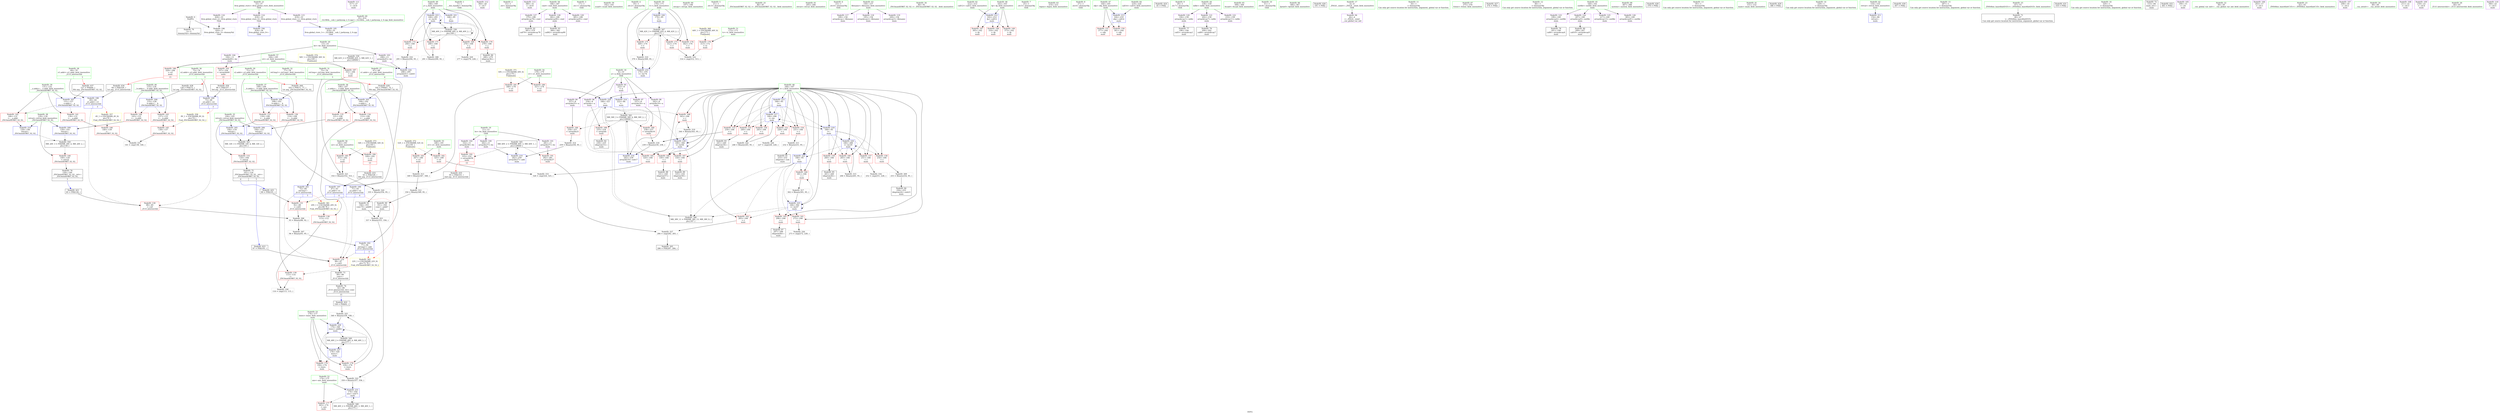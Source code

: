 digraph "SVFG" {
	label="SVFG";

	Node0x556dba0277e0 [shape=record,color=grey,label="{NodeID: 0\nNullPtr}"];
	Node0x556dba0277e0 -> Node0x556dba034220[style=solid];
	Node0x556dba0277e0 -> Node0x556dba035b40[style=solid];
	Node0x556dba035940 [shape=record,color=blue,label="{NodeID: 194\n418\<--34\nllvm.global_ctors_0\<--\nGlob }"];
	Node0x556dba032aa0 [shape=record,color=purple,label="{NodeID: 111\n317\<--27\n\<--.str.6\nmain\n}"];
	Node0x556dba030dd0 [shape=record,color=green,label="{NodeID: 28\n69\<--70\ne1.addr\<--e1.addr_field_insensitive\n_Z11f_intersectiiii\n|{|<s1>3}}"];
	Node0x556dba030dd0 -> Node0x556dba035d10[style=solid];
	Node0x556dba030dd0:s1 -> Node0x556dba06d330[style=solid,color=red];
	Node0x556dba043610 [shape=record,color=black,label="{NodeID: 305\n286 = PHI(287, 284, )\n}"];
	Node0x556dba037090 [shape=record,color=blue,label="{NodeID: 222\n166\<--95\ni\<--\nmain\n}"];
	Node0x556dba037090 -> Node0x556dba039d10[style=dashed];
	Node0x556dba037090 -> Node0x556dba039de0[style=dashed];
	Node0x556dba037090 -> Node0x556dba039eb0[style=dashed];
	Node0x556dba037090 -> Node0x556dba039f80[style=dashed];
	Node0x556dba037090 -> Node0x556dba037300[style=dashed];
	Node0x556dba037090 -> Node0x556dba054710[style=dashed];
	Node0x556dba038b30 [shape=record,color=red,label="{NodeID: 139\n115\<--114\n\<--\n_ZSt3maxIiERKT_S2_S2_\n}"];
	Node0x556dba038b30 -> Node0x556dba045fb0[style=solid];
	Node0x556dba033510 [shape=record,color=green,label="{NodeID: 56\n182\<--183\ns2\<--s2_field_insensitive\nmain\n}"];
	Node0x556dba033510 -> Node0x556dba03afc0[style=solid];
	Node0x556dba033510 -> Node0x556dba03b090[style=solid];
	Node0x556dba046430 [shape=record,color=grey,label="{NodeID: 333\n326 = cmp(324, 325, )\n}"];
	Node0x556dba03a1f0 [shape=record,color=red,label="{NodeID: 167\n334\<--166\n\<--i\nmain\n}"];
	Node0x556dba03a1f0 -> Node0x556dba0351f0[style=solid];
	Node0x556dba034de0 [shape=record,color=black,label="{NodeID: 84\n256\<--255\nidxprom24\<--sub23\nmain\n}"];
	Node0x556dba0119c0 [shape=record,color=green,label="{NodeID: 1\n7\<--1\n__dso_handle\<--dummyObj\nGlob }"];
	Node0x556dba035a40 [shape=record,color=blue,label="{NodeID: 195\n419\<--35\nllvm.global_ctors_1\<--_GLOBAL__sub_I_jaehyunp_2_0.cpp\nGlob }"];
	Node0x556dba032b70 [shape=record,color=purple,label="{NodeID: 112\n364\<--29\n\<--.str.7\nmain\n}"];
	Node0x556dba030ea0 [shape=record,color=green,label="{NodeID: 29\n71\<--72\ns2.addr\<--s2.addr_field_insensitive\n_Z11f_intersectiiii\n|{|<s1>4}}"];
	Node0x556dba030ea0 -> Node0x556dba035de0[style=solid];
	Node0x556dba030ea0:s1 -> Node0x556dba06d7c0[style=solid,color=red];
	Node0x556dba043bb0 [shape=record,color=grey,label="{NodeID: 306\n93 = Binary(88, 92, )\n}"];
	Node0x556dba043bb0 -> Node0x556dba043d30[style=solid];
	Node0x556dba037160 [shape=record,color=blue,label="{NodeID: 223\n168\<--291\nj\<--inc41\nmain\n}"];
	Node0x556dba037160 -> Node0x556dba03a390[style=dashed];
	Node0x556dba037160 -> Node0x556dba03a460[style=dashed];
	Node0x556dba037160 -> Node0x556dba03a530[style=dashed];
	Node0x556dba037160 -> Node0x556dba03a600[style=dashed];
	Node0x556dba037160 -> Node0x556dba037160[style=dashed];
	Node0x556dba037160 -> Node0x556dba051f10[style=dashed];
	Node0x556dba038c00 [shape=record,color=red,label="{NodeID: 140\n149\<--129\n\<--retval\n_ZSt3minIiERKT_S2_S2_\n}"];
	Node0x556dba038c00 -> Node0x556dba034760[style=solid];
	Node0x556dba0335e0 [shape=record,color=green,label="{NodeID: 57\n184\<--185\ne2\<--e2_field_insensitive\nmain\n}"];
	Node0x556dba0335e0 -> Node0x556dba03b160[style=solid];
	Node0x556dba0335e0 -> Node0x556dba03b230[style=solid];
	Node0x556dba0465b0 [shape=record,color=grey,label="{NodeID: 334\n252 = cmp(251, 228, )\n}"];
	Node0x556dba03a2c0 [shape=record,color=red,label="{NodeID: 168\n343\<--166\n\<--i\nmain\n}"];
	Node0x556dba03a2c0 -> Node0x556dba044f30[style=solid];
	Node0x556dba034eb0 [shape=record,color=black,label="{NodeID: 85\n261\<--260\nidxprom26\<--\nmain\n}"];
	Node0x556dba027ba0 [shape=record,color=green,label="{NodeID: 2\n15\<--1\n.str\<--dummyObj\nGlob }"];
	Node0x556dba035b40 [shape=record,color=blue, style = dotted,label="{NodeID: 196\n420\<--3\nllvm.global_ctors_2\<--dummyVal\nGlob }"];
	Node0x556dba032c40 [shape=record,color=purple,label="{NodeID: 113\n380\<--31\n\<--.str.8\nmain\n}"];
	Node0x556dba030f70 [shape=record,color=green,label="{NodeID: 30\n73\<--74\ne2.addr\<--e2.addr_field_insensitive\n_Z11f_intersectiiii\n|{|<s1>3}}"];
	Node0x556dba030f70 -> Node0x556dba035eb0[style=solid];
	Node0x556dba030f70:s1 -> Node0x556dba06d470[style=solid,color=red];
	Node0x556dba043d30 [shape=record,color=grey,label="{NodeID: 307\n94 = Binary(93, 95, )\n}"];
	Node0x556dba043d30 -> Node0x556dba036050[style=solid];
	Node0x556dba037230 [shape=record,color=blue,label="{NodeID: 224\n298\<--295\narrayidx45\<--sub43\nmain\n}"];
	Node0x556dba037230 -> Node0x556dba052410[style=dashed];
	Node0x556dba038cd0 [shape=record,color=red,label="{NodeID: 141\n139\<--131\n\<--__a.addr\n_ZSt3minIiERKT_S2_S2_\n}"];
	Node0x556dba038cd0 -> Node0x556dba0390e0[style=solid];
	Node0x556dba0336b0 [shape=record,color=green,label="{NodeID: 58\n186\<--187\ncmd\<--cmd_field_insensitive\nmain\n}"];
	Node0x556dba0336b0 -> Node0x556dba038170[style=solid];
	Node0x556dba0336b0 -> Node0x556dba038240[style=solid];
	Node0x556dba0336b0 -> Node0x556dba038310[style=solid];
	Node0x556dba03a390 [shape=record,color=red,label="{NodeID: 169\n276\<--168\n\<--j\nmain\n}"];
	Node0x556dba03a390 -> Node0x556dba045e30[style=solid];
	Node0x556dba034f80 [shape=record,color=black,label="{NodeID: 86\n280\<--279\nidxprom36\<--\nmain\n}"];
	Node0x556dba0275c0 [shape=record,color=green,label="{NodeID: 3\n17\<--1\n.str.1\<--dummyObj\nGlob }"];
	Node0x556dba035c40 [shape=record,color=blue,label="{NodeID: 197\n67\<--63\ns1.addr\<--s1\n_Z11f_intersectiiii\n|{|<s2>4}}"];
	Node0x556dba035c40 -> Node0x556dba0384b0[style=dashed];
	Node0x556dba035c40 -> Node0x556dba038580[style=dashed];
	Node0x556dba035c40:s2 -> Node0x556dba058920[style=dashed,color=red];
	Node0x556dba032d10 [shape=record,color=purple,label="{NodeID: 114\n418\<--33\nllvm.global_ctors_0\<--llvm.global_ctors\nGlob }"];
	Node0x556dba032d10 -> Node0x556dba035940[style=solid];
	Node0x556dba031040 [shape=record,color=green,label="{NodeID: 31\n75\<--76\nref.tmp\<--ref.tmp_field_insensitive\n_Z11f_intersectiiii\n|{|<s1>5}}"];
	Node0x556dba031040 -> Node0x556dba035f80[style=solid];
	Node0x556dba031040:s1 -> Node0x556dba06d5b0[style=solid,color=red];
	Node0x556dba043eb0 [shape=record,color=grey,label="{NodeID: 308\n291 = Binary(290, 95, )\n}"];
	Node0x556dba043eb0 -> Node0x556dba037160[style=solid];
	Node0x556dba037300 [shape=record,color=blue,label="{NodeID: 225\n166\<--302\ni\<--inc47\nmain\n}"];
	Node0x556dba037300 -> Node0x556dba039d10[style=dashed];
	Node0x556dba037300 -> Node0x556dba039de0[style=dashed];
	Node0x556dba037300 -> Node0x556dba039eb0[style=dashed];
	Node0x556dba037300 -> Node0x556dba039f80[style=dashed];
	Node0x556dba037300 -> Node0x556dba037300[style=dashed];
	Node0x556dba037300 -> Node0x556dba054710[style=dashed];
	Node0x556dba038da0 [shape=record,color=red,label="{NodeID: 142\n146\<--131\n\<--__a.addr\n_ZSt3minIiERKT_S2_S2_\n}"];
	Node0x556dba038da0 -> Node0x556dba0366d0[style=solid];
	Node0x556dba033780 [shape=record,color=green,label="{NodeID: 59\n192\<--193\nscanf\<--scanf_field_insensitive\n}"];
	Node0x556dba03a460 [shape=record,color=red,label="{NodeID: 170\n279\<--168\n\<--j\nmain\n}"];
	Node0x556dba03a460 -> Node0x556dba034f80[style=solid];
	Node0x556dba035050 [shape=record,color=black,label="{NodeID: 87\n297\<--296\nidxprom44\<--\nmain\n}"];
	Node0x556dba027650 [shape=record,color=green,label="{NodeID: 4\n19\<--1\n.str.2\<--dummyObj\nGlob }"];
	Node0x556dba035d10 [shape=record,color=blue,label="{NodeID: 198\n69\<--64\ne1.addr\<--e1\n_Z11f_intersectiiii\n|{|<s1>3}}"];
	Node0x556dba035d10 -> Node0x556dba0383e0[style=dashed];
	Node0x556dba035d10:s1 -> Node0x556dba057390[style=dashed,color=red];
	Node0x556dba0377c0 [shape=record,color=purple,label="{NodeID: 115\n419\<--33\nllvm.global_ctors_1\<--llvm.global_ctors\nGlob }"];
	Node0x556dba0377c0 -> Node0x556dba035a40[style=solid];
	Node0x556dba031110 [shape=record,color=green,label="{NodeID: 32\n77\<--78\nref.tmp1\<--ref.tmp1_field_insensitive\n_Z11f_intersectiiii\n|{|<s1>5}}"];
	Node0x556dba031110 -> Node0x556dba036050[style=solid];
	Node0x556dba031110:s1 -> Node0x556dba06d7c0[style=solid,color=red];
	Node0x556dba044030 [shape=record,color=grey,label="{NodeID: 309\n255 = Binary(254, 95, )\n}"];
	Node0x556dba044030 -> Node0x556dba034de0[style=solid];
	Node0x556dba0373d0 [shape=record,color=blue,label="{NodeID: 226\n170\<--95\nt\<--\nmain\n}"];
	Node0x556dba0373d0 -> Node0x556dba055420[style=dashed];
	Node0x556dba038e70 [shape=record,color=red,label="{NodeID: 143\n137\<--133\n\<--__b.addr\n_ZSt3minIiERKT_S2_S2_\n}"];
	Node0x556dba038e70 -> Node0x556dba039010[style=solid];
	Node0x556dba033880 [shape=record,color=green,label="{NodeID: 60\n197\<--198\nstrcpy\<--strcpy_field_insensitive\n}"];
	Node0x556dba03a530 [shape=record,color=red,label="{NodeID: 171\n290\<--168\n\<--j\nmain\n}"];
	Node0x556dba03a530 -> Node0x556dba043eb0[style=solid];
	Node0x556dba035120 [shape=record,color=black,label="{NodeID: 88\n331\<--330\nidxprom57\<--\nmain\n}"];
	Node0x556dba023160 [shape=record,color=green,label="{NodeID: 5\n21\<--1\n.str.3\<--dummyObj\nGlob }"];
	Node0x556dba035de0 [shape=record,color=blue,label="{NodeID: 199\n71\<--65\ns2.addr\<--s2\n_Z11f_intersectiiii\n|{|<s2>4}}"];
	Node0x556dba035de0 -> Node0x556dba0384b0[style=dashed];
	Node0x556dba035de0 -> Node0x556dba038580[style=dashed];
	Node0x556dba035de0:s2 -> Node0x556dba058a00[style=dashed,color=red];
	Node0x556dba037850 [shape=record,color=purple,label="{NodeID: 116\n420\<--33\nllvm.global_ctors_2\<--llvm.global_ctors\nGlob }"];
	Node0x556dba037850 -> Node0x556dba035b40[style=solid];
	Node0x556dba0311e0 [shape=record,color=green,label="{NodeID: 33\n86\<--87\n_ZSt3minIiERKT_S2_S2_\<--_ZSt3minIiERKT_S2_S2__field_insensitive\n}"];
	Node0x556dba0441b0 [shape=record,color=grey,label="{NodeID: 310\n370 = Binary(369, 95, )\n}"];
	Node0x556dba0441b0 -> Node0x556dba03f770[style=solid];
	Node0x556dba0374a0 [shape=record,color=blue,label="{NodeID: 227\n176\<--320\nloses\<--\nmain\n}"];
	Node0x556dba0374a0 -> Node0x556dba03aae0[style=dashed];
	Node0x556dba0374a0 -> Node0x556dba03abb0[style=dashed];
	Node0x556dba0374a0 -> Node0x556dba037640[style=dashed];
	Node0x556dba0374a0 -> Node0x556dba055a10[style=dashed];
	Node0x556dba038f40 [shape=record,color=red,label="{NodeID: 144\n143\<--133\n\<--__b.addr\n_ZSt3minIiERKT_S2_S2_\n}"];
	Node0x556dba038f40 -> Node0x556dba036600[style=solid];
	Node0x556dba033980 [shape=record,color=green,label="{NodeID: 61\n205\<--206\nstrcat\<--strcat_field_insensitive\n}"];
	Node0x556dba06c040 [shape=record,color=black,label="{NodeID: 421\n85 = PHI(126, )\n}"];
	Node0x556dba06c040 -> Node0x556dba0383e0[style=solid];
	Node0x556dba051f10 [shape=record,color=black,label="{NodeID: 338\nMR_40V_3 = PHI(MR_40V_4, MR_40V_2, )\npts\{169 \}\n}"];
	Node0x556dba051f10 -> Node0x556dba03a390[style=dashed];
	Node0x556dba051f10 -> Node0x556dba03a460[style=dashed];
	Node0x556dba051f10 -> Node0x556dba03a530[style=dashed];
	Node0x556dba051f10 -> Node0x556dba03a600[style=dashed];
	Node0x556dba051f10 -> Node0x556dba037160[style=dashed];
	Node0x556dba051f10 -> Node0x556dba051f10[style=dashed];
	Node0x556dba03a600 [shape=record,color=red,label="{NodeID: 172\n294\<--168\n\<--j\nmain\n}"];
	Node0x556dba03a600 -> Node0x556dba044ab0[style=solid];
	Node0x556dba0351f0 [shape=record,color=black,label="{NodeID: 89\n335\<--334\nidxprom59\<--\nmain\n}"];
	Node0x556dba0231f0 [shape=record,color=green,label="{NodeID: 6\n23\<--1\n.str.4\<--dummyObj\nGlob }"];
	Node0x556dba035eb0 [shape=record,color=blue,label="{NodeID: 200\n73\<--66\ne2.addr\<--e2\n_Z11f_intersectiiii\n|{|<s1>3}}"];
	Node0x556dba035eb0 -> Node0x556dba0383e0[style=dashed];
	Node0x556dba035eb0:s1 -> Node0x556dba0574a0[style=dashed,color=red];
	Node0x556dba037950 [shape=record,color=purple,label="{NodeID: 117\n189\<--156\narraydecay\<--filename\nmain\n}"];
	Node0x556dba0312b0 [shape=record,color=green,label="{NodeID: 34\n90\<--91\n_ZSt3maxIiERKT_S2_S2_\<--_ZSt3maxIiERKT_S2_S2__field_insensitive\n}"];
	Node0x556dba044330 [shape=record,color=grey,label="{NodeID: 311\n232 = Binary(231, 95, )\n}"];
	Node0x556dba044330 -> Node0x556dba034b70[style=solid];
	Node0x556dba037570 [shape=record,color=blue,label="{NodeID: 228\n166\<--321\ni\<--\nmain\n}"];
	Node0x556dba037570 -> Node0x556dba03a050[style=dashed];
	Node0x556dba037570 -> Node0x556dba03a120[style=dashed];
	Node0x556dba037570 -> Node0x556dba03a1f0[style=dashed];
	Node0x556dba037570 -> Node0x556dba03a2c0[style=dashed];
	Node0x556dba037570 -> Node0x556dba037710[style=dashed];
	Node0x556dba037570 -> Node0x556dba054710[style=dashed];
	Node0x556dba039010 [shape=record,color=red,label="{NodeID: 145\n138\<--137\n\<--\n_ZSt3minIiERKT_S2_S2_\n}"];
	Node0x556dba039010 -> Node0x556dba046130[style=solid];
	Node0x556dba033a80 [shape=record,color=green,label="{NodeID: 62\n212\<--213\ncall12\<--call12_field_insensitive\nmain\n}"];
	Node0x556dba033a80 -> Node0x556dba036870[style=solid];
	Node0x556dba06c230 [shape=record,color=black,label="{NodeID: 422\n338 = PHI(62, )\n}"];
	Node0x556dba06c230 -> Node0x556dba045830[style=solid];
	Node0x556dba052410 [shape=record,color=black,label="{NodeID: 339\nMR_62V_2 = PHI(MR_62V_3, MR_62V_1, )\npts\{140000 \}\n}"];
	Node0x556dba052410 -> Node0x556dba035870[style=dashed];
	Node0x556dba052410 -> Node0x556dba037230[style=dashed];
	Node0x556dba03a6d0 [shape=record,color=red,label="{NodeID: 173\n312\<--170\n\<--t\nmain\n}"];
	Node0x556dba03a6d0 -> Node0x556dba0462b0[style=solid];
	Node0x556dba0352c0 [shape=record,color=black,label="{NodeID: 90\n351\<--350\nconv\<--add67\nmain\n}"];
	Node0x556dba0352c0 -> Node0x556dba045530[style=solid];
	Node0x556dba025050 [shape=record,color=green,label="{NodeID: 7\n25\<--1\n.str.5\<--dummyObj\nGlob }"];
	Node0x556dba035f80 [shape=record,color=blue,label="{NodeID: 201\n75\<--84\nref.tmp\<--\n_Z11f_intersectiiii\n|{|<s2>5}}"];
	Node0x556dba035f80 -> Node0x556dba0384b0[style=dashed];
	Node0x556dba035f80 -> Node0x556dba038580[style=dashed];
	Node0x556dba035f80:s2 -> Node0x556dba058920[style=dashed,color=red];
	Node0x556dba037a20 [shape=record,color=purple,label="{NodeID: 118\n195\<--156\narraydecay2\<--filename\nmain\n}"];
	Node0x556dba0313b0 [shape=record,color=green,label="{NodeID: 35\n104\<--105\nretval\<--retval_field_insensitive\n_ZSt3maxIiERKT_S2_S2_\n}"];
	Node0x556dba0313b0 -> Node0x556dba038650[style=solid];
	Node0x556dba0313b0 -> Node0x556dba0362c0[style=solid];
	Node0x556dba0313b0 -> Node0x556dba036390[style=solid];
	Node0x556dba0444b0 [shape=record,color=grey,label="{NodeID: 312\n350 = Binary(349, 95, )\n}"];
	Node0x556dba0444b0 -> Node0x556dba0352c0[style=solid];
	Node0x556dba037640 [shape=record,color=blue,label="{NodeID: 229\n176\<--340\nloses\<--add62\nmain\n}"];
	Node0x556dba037640 -> Node0x556dba03aae0[style=dashed];
	Node0x556dba037640 -> Node0x556dba03abb0[style=dashed];
	Node0x556dba037640 -> Node0x556dba037640[style=dashed];
	Node0x556dba037640 -> Node0x556dba055a10[style=dashed];
	Node0x556dba0390e0 [shape=record,color=red,label="{NodeID: 146\n140\<--139\n\<--\n_ZSt3minIiERKT_S2_S2_\n}"];
	Node0x556dba0390e0 -> Node0x556dba046130[style=solid];
	Node0x556dba033b50 [shape=record,color=green,label="{NodeID: 63\n214\<--215\nfopen\<--fopen_field_insensitive\n}"];
	Node0x556dba06c330 [shape=record,color=black,label="{NodeID: 423\n97 = PHI(101, )\n}"];
	Node0x556dba06c330 -> Node0x556dba038580[style=solid];
	Node0x556dba03a7a0 [shape=record,color=red,label="{NodeID: 174\n362\<--170\n\<--t\nmain\n}"];
	Node0x556dba035390 [shape=record,color=black,label="{NodeID: 91\n356\<--355\nconv70\<--add69\nmain\n}"];
	Node0x556dba035390 -> Node0x556dba045530[style=solid];
	Node0x556dba0250e0 [shape=record,color=green,label="{NodeID: 8\n27\<--1\n.str.6\<--dummyObj\nGlob }"];
	Node0x556dba057d90 [shape=record,color=yellow,style=double,label="{NodeID: 368\n44V_1 = ENCHI(MR_44V_0)\npts\{173 \}\nFun[main]}"];
	Node0x556dba057d90 -> Node0x556dba03a940[style=dashed];
	Node0x556dba036050 [shape=record,color=blue,label="{NodeID: 202\n77\<--94\nref.tmp1\<--add\n_Z11f_intersectiiii\n|{|<s1>5}}"];
	Node0x556dba036050 -> Node0x556dba038580[style=dashed];
	Node0x556dba036050:s1 -> Node0x556dba058a00[style=dashed,color=red];
	Node0x556dba037af0 [shape=record,color=purple,label="{NodeID: 119\n200\<--156\narraydecay5\<--filename\nmain\n}"];
	Node0x556dba031480 [shape=record,color=green,label="{NodeID: 36\n106\<--107\n__a.addr\<--__a.addr_field_insensitive\n_ZSt3maxIiERKT_S2_S2_\n}"];
	Node0x556dba031480 -> Node0x556dba038720[style=solid];
	Node0x556dba031480 -> Node0x556dba0387f0[style=solid];
	Node0x556dba031480 -> Node0x556dba036120[style=solid];
	Node0x556dba044630 [shape=record,color=grey,label="{NodeID: 313\n349 = Binary(347, 348, )\n}"];
	Node0x556dba044630 -> Node0x556dba0444b0[style=solid];
	Node0x556dba037710 [shape=record,color=blue,label="{NodeID: 230\n166\<--344\ni\<--inc64\nmain\n}"];
	Node0x556dba037710 -> Node0x556dba03a050[style=dashed];
	Node0x556dba037710 -> Node0x556dba03a120[style=dashed];
	Node0x556dba037710 -> Node0x556dba03a1f0[style=dashed];
	Node0x556dba037710 -> Node0x556dba03a2c0[style=dashed];
	Node0x556dba037710 -> Node0x556dba037710[style=dashed];
	Node0x556dba037710 -> Node0x556dba054710[style=dashed];
	Node0x556dba0391b0 [shape=record,color=red,label="{NodeID: 147\n305\<--162\n\<--fp\nmain\n}"];
	Node0x556dba033c50 [shape=record,color=green,label="{NodeID: 64\n219\<--220\ncall14\<--call14_field_insensitive\nmain\n}"];
	Node0x556dba033c50 -> Node0x556dba036940[style=solid];
	Node0x556dba06c470 [shape=record,color=black,label="{NodeID: 424\n45 = PHI()\n}"];
	Node0x556dba03a870 [shape=record,color=red,label="{NodeID: 175\n369\<--170\n\<--t\nmain\n}"];
	Node0x556dba03a870 -> Node0x556dba0441b0[style=solid];
	Node0x556dba035460 [shape=record,color=black,label="{NodeID: 92\n381\<--379\ncall79\<--arraydecay78\nmain\n}"];
	Node0x556dba0263d0 [shape=record,color=green,label="{NodeID: 9\n29\<--1\n.str.7\<--dummyObj\nGlob }"];
	Node0x556dba036120 [shape=record,color=blue,label="{NodeID: 203\n106\<--102\n__a.addr\<--__a\n_ZSt3maxIiERKT_S2_S2_\n}"];
	Node0x556dba036120 -> Node0x556dba038720[style=dashed];
	Node0x556dba036120 -> Node0x556dba0387f0[style=dashed];
	Node0x556dba037bc0 [shape=record,color=purple,label="{NodeID: 120\n194\<--158\narraydecay1\<--infile\nmain\n}"];
	Node0x556dba037bc0 -> Node0x556dba034830[style=solid];
	Node0x556dba031550 [shape=record,color=green,label="{NodeID: 37\n108\<--109\n__b.addr\<--__b.addr_field_insensitive\n_ZSt3maxIiERKT_S2_S2_\n}"];
	Node0x556dba031550 -> Node0x556dba0388c0[style=solid];
	Node0x556dba031550 -> Node0x556dba038990[style=solid];
	Node0x556dba031550 -> Node0x556dba0361f0[style=solid];
	Node0x556dba0447b0 [shape=record,color=grey,label="{NodeID: 314\n259 = Binary(258, 95, )\n}"];
	Node0x556dba0447b0 -> Node0x556dba036e20[style=solid];
	Node0x556dba03f6a0 [shape=record,color=blue,label="{NodeID: 231\n174\<--359\nans\<--sub71\nmain\n}"];
	Node0x556dba03f6a0 -> Node0x556dba03aa10[style=dashed];
	Node0x556dba03f6a0 -> Node0x556dba055510[style=dashed];
	Node0x556dba039280 [shape=record,color=red,label="{NodeID: 148\n316\<--162\n\<--fp\nmain\n}"];
	Node0x556dba033d20 [shape=record,color=green,label="{NodeID: 65\n308\<--309\nfscanf\<--fscanf_field_insensitive\n}"];
	Node0x556dba06c540 [shape=record,color=black,label="{NodeID: 425\n89 = PHI(101, )\n}"];
	Node0x556dba06c540 -> Node0x556dba0384b0[style=solid];
	Node0x556dba053310 [shape=record,color=black,label="{NodeID: 342\nMR_58V_3 = PHI(MR_58V_4, MR_58V_2, )\npts\{100000 \}\n}"];
	Node0x556dba053310 -> Node0x556dba03b300[style=dashed];
	Node0x556dba053310 -> Node0x556dba03b3d0[style=dashed];
	Node0x556dba053310 -> Node0x556dba03b4a0[style=dashed];
	Node0x556dba053310 -> Node0x556dba036bb0[style=dashed];
	Node0x556dba03a940 [shape=record,color=red,label="{NodeID: 176\n313\<--172\n\<--tc\nmain\n}"];
	Node0x556dba03a940 -> Node0x556dba0462b0[style=solid];
	Node0x556dba035530 [shape=record,color=black,label="{NodeID: 93\n384\<--382\ncall82\<--arraydecay80\nmain\n}"];
	Node0x556dba0264a0 [shape=record,color=green,label="{NodeID: 10\n31\<--1\n.str.8\<--dummyObj\nGlob }"];
	Node0x556dba0361f0 [shape=record,color=blue,label="{NodeID: 204\n108\<--103\n__b.addr\<--__b\n_ZSt3maxIiERKT_S2_S2_\n}"];
	Node0x556dba0361f0 -> Node0x556dba0388c0[style=dashed];
	Node0x556dba0361f0 -> Node0x556dba038990[style=dashed];
	Node0x556dba037c90 [shape=record,color=purple,label="{NodeID: 121\n202\<--158\narraydecay7\<--infile\nmain\n}"];
	Node0x556dba037c90 -> Node0x556dba0349d0[style=solid];
	Node0x556dba031620 [shape=record,color=green,label="{NodeID: 38\n129\<--130\nretval\<--retval_field_insensitive\n_ZSt3minIiERKT_S2_S2_\n}"];
	Node0x556dba031620 -> Node0x556dba038c00[style=solid];
	Node0x556dba031620 -> Node0x556dba036600[style=solid];
	Node0x556dba031620 -> Node0x556dba0366d0[style=solid];
	Node0x556dba044930 [shape=record,color=grey,label="{NodeID: 315\n266 = Binary(265, 95, )\n}"];
	Node0x556dba044930 -> Node0x556dba036ef0[style=solid];
	Node0x556dba03f770 [shape=record,color=blue,label="{NodeID: 232\n170\<--370\nt\<--inc74\nmain\n}"];
	Node0x556dba03f770 -> Node0x556dba055420[style=dashed];
	Node0x556dba039350 [shape=record,color=red,label="{NodeID: 149\n373\<--162\n\<--fp\nmain\n}"];
	Node0x556dba033e20 [shape=record,color=green,label="{NodeID: 66\n366\<--367\nfprintf\<--fprintf_field_insensitive\n}"];
	Node0x556dba06c6b0 [shape=record,color=black,label="{NodeID: 426\n191 = PHI()\n}"];
	Node0x556dba053810 [shape=record,color=black,label="{NodeID: 343\nMR_14V_3 = PHI(MR_14V_4, MR_14V_2, )\npts\{105 \}\n}"];
	Node0x556dba053810 -> Node0x556dba038650[style=dashed];
	Node0x556dba03aa10 [shape=record,color=red,label="{NodeID: 177\n363\<--174\n\<--ans\nmain\n}"];
	Node0x556dba035600 [shape=record,color=purple,label="{NodeID: 94\n44\<--4\n\<--_ZStL8__ioinit\n__cxx_global_var_init\n}"];
	Node0x556dba027870 [shape=record,color=green,label="{NodeID: 11\n34\<--1\n\<--dummyObj\nCan only get source location for instruction, argument, global var or function.}"];
	Node0x556dba058030 [shape=record,color=yellow,style=double,label="{NodeID: 371\n50V_1 = ENCHI(MR_50V_0)\npts\{179 \}\nFun[main]}"];
	Node0x556dba058030 -> Node0x556dba03ac80[style=dashed];
	Node0x556dba058030 -> Node0x556dba03ad50[style=dashed];
	Node0x556dba0362c0 [shape=record,color=blue,label="{NodeID: 205\n104\<--118\nretval\<--\n_ZSt3maxIiERKT_S2_S2_\n}"];
	Node0x556dba0362c0 -> Node0x556dba053810[style=dashed];
	Node0x556dba037d60 [shape=record,color=purple,label="{NodeID: 122\n210\<--158\narraydecay11\<--infile\nmain\n}"];
	Node0x556dba0316f0 [shape=record,color=green,label="{NodeID: 39\n131\<--132\n__a.addr\<--__a.addr_field_insensitive\n_ZSt3minIiERKT_S2_S2_\n}"];
	Node0x556dba0316f0 -> Node0x556dba038cd0[style=solid];
	Node0x556dba0316f0 -> Node0x556dba038da0[style=solid];
	Node0x556dba0316f0 -> Node0x556dba036460[style=solid];
	Node0x556dba044ab0 [shape=record,color=grey,label="{NodeID: 316\n295 = Binary(294, 95, )\n}"];
	Node0x556dba044ab0 -> Node0x556dba037230[style=solid];
	Node0x556dba039420 [shape=record,color=red,label="{NodeID: 150\n361\<--164\n\<--ofp\nmain\n}"];
	Node0x556dba033f20 [shape=record,color=green,label="{NodeID: 67\n375\<--376\nfclose\<--fclose_field_insensitive\n}"];
	Node0x556dba06c780 [shape=record,color=black,label="{NodeID: 427\n374 = PHI()\n}"];
	Node0x556dba03aae0 [shape=record,color=red,label="{NodeID: 178\n339\<--176\n\<--loses\nmain\n}"];
	Node0x556dba03aae0 -> Node0x556dba045830[style=solid];
	Node0x556dba0356d0 [shape=record,color=purple,label="{NodeID: 95\n222\<--8\n\<--a\nmain\n}"];
	Node0x556dba0356d0 -> Node0x556dba036a10[style=solid];
	Node0x556dba027940 [shape=record,color=green,label="{NodeID: 12\n84\<--1\n\<--dummyObj\nCan only get source location for instruction, argument, global var or function.}"];
	Node0x556dba058110 [shape=record,color=yellow,style=double,label="{NodeID: 372\n52V_1 = ENCHI(MR_52V_0)\npts\{181 \}\nFun[main]}"];
	Node0x556dba058110 -> Node0x556dba03ae20[style=dashed];
	Node0x556dba058110 -> Node0x556dba03aef0[style=dashed];
	Node0x556dba036390 [shape=record,color=blue,label="{NodeID: 206\n104\<--121\nretval\<--\n_ZSt3maxIiERKT_S2_S2_\n}"];
	Node0x556dba036390 -> Node0x556dba053810[style=dashed];
	Node0x556dba037e30 [shape=record,color=purple,label="{NodeID: 123\n199\<--160\narraydecay4\<--outfile\nmain\n}"];
	Node0x556dba037e30 -> Node0x556dba034900[style=solid];
	Node0x556dba0317c0 [shape=record,color=green,label="{NodeID: 40\n133\<--134\n__b.addr\<--__b.addr_field_insensitive\n_ZSt3minIiERKT_S2_S2_\n}"];
	Node0x556dba0317c0 -> Node0x556dba038e70[style=solid];
	Node0x556dba0317c0 -> Node0x556dba038f40[style=solid];
	Node0x556dba0317c0 -> Node0x556dba036530[style=solid];
	Node0x556dba044c30 [shape=record,color=grey,label="{NodeID: 317\n302 = Binary(301, 95, )\n}"];
	Node0x556dba044c30 -> Node0x556dba037300[style=solid];
	Node0x556dba0394f0 [shape=record,color=red,label="{NodeID: 151\n377\<--164\n\<--ofp\nmain\n}"];
	Node0x556dba034020 [shape=record,color=green,label="{NodeID: 68\n387\<--388\nsystem\<--system_field_insensitive\n}"];
	Node0x556dba06c850 [shape=record,color=black,label="{NodeID: 428\n378 = PHI()\n}"];
	Node0x556dba054210 [shape=record,color=black,label="{NodeID: 345\nMR_60V_2 = PHI(MR_60V_3, MR_60V_1, )\npts\{120000 \}\n}"];
	Node0x556dba054210 -> Node0x556dba03b570[style=dashed];
	Node0x556dba054210 -> Node0x556dba0357a0[style=dashed];
	Node0x556dba054210 -> Node0x556dba036e20[style=dashed];
	Node0x556dba03abb0 [shape=record,color=red,label="{NodeID: 179\n358\<--176\n\<--loses\nmain\n}"];
	Node0x556dba03abb0 -> Node0x556dba0453b0[style=solid];
	Node0x556dba031e70 [shape=record,color=purple,label="{NodeID: 96\n234\<--8\narrayidx\<--a\nmain\n}"];
	Node0x556dba031e70 -> Node0x556dba03b300[style=solid];
	Node0x556dba026c00 [shape=record,color=green,label="{NodeID: 13\n95\<--1\n\<--dummyObj\nCan only get source location for instruction, argument, global var or function.}"];
	Node0x556dba0581f0 [shape=record,color=yellow,style=double,label="{NodeID: 373\n54V_1 = ENCHI(MR_54V_0)\npts\{183 \}\nFun[main]}"];
	Node0x556dba0581f0 -> Node0x556dba03afc0[style=dashed];
	Node0x556dba0581f0 -> Node0x556dba03b090[style=dashed];
	Node0x556dba036460 [shape=record,color=blue,label="{NodeID: 207\n131\<--127\n__a.addr\<--__a\n_ZSt3minIiERKT_S2_S2_\n}"];
	Node0x556dba036460 -> Node0x556dba038cd0[style=dashed];
	Node0x556dba036460 -> Node0x556dba038da0[style=dashed];
	Node0x556dba037f00 [shape=record,color=purple,label="{NodeID: 124\n207\<--160\narraydecay9\<--outfile\nmain\n}"];
	Node0x556dba037f00 -> Node0x556dba034aa0[style=solid];
	Node0x556dba031890 [shape=record,color=green,label="{NodeID: 41\n151\<--152\nmain\<--main_field_insensitive\n}"];
	Node0x556dba044db0 [shape=record,color=grey,label="{NodeID: 318\n239 = Binary(230, 238, )\n}"];
	Node0x556dba044db0 -> Node0x556dba036bb0[style=solid];
	Node0x556dba0395c0 [shape=record,color=red,label="{NodeID: 152\n226\<--166\n\<--i\nmain\n}"];
	Node0x556dba0395c0 -> Node0x556dba045cb0[style=solid];
	Node0x556dba034120 [shape=record,color=green,label="{NodeID: 69\n35\<--414\n_GLOBAL__sub_I_jaehyunp_2_0.cpp\<--_GLOBAL__sub_I_jaehyunp_2_0.cpp_field_insensitive\n}"];
	Node0x556dba034120 -> Node0x556dba035a40[style=solid];
	Node0x556dba06c920 [shape=record,color=black,label="{NodeID: 429\n386 = PHI()\n}"];
	Node0x556dba054710 [shape=record,color=black,label="{NodeID: 346\nMR_38V_11 = PHI(MR_38V_13, MR_38V_9, )\npts\{167 \}\n}"];
	Node0x556dba054710 -> Node0x556dba037570[style=dashed];
	Node0x556dba03ac80 [shape=record,color=red,label="{NodeID: 180\n321\<--178\n\<--s1\nmain\n}"];
	Node0x556dba03ac80 -> Node0x556dba037570[style=solid];
	Node0x556dba031f40 [shape=record,color=purple,label="{NodeID: 97\n237\<--8\narrayidx16\<--a\nmain\n}"];
	Node0x556dba031f40 -> Node0x556dba03b3d0[style=solid];
	Node0x556dba026cd0 [shape=record,color=green,label="{NodeID: 14\n228\<--1\n\<--dummyObj\nCan only get source location for instruction, argument, global var or function.}"];
	Node0x556dba0582d0 [shape=record,color=yellow,style=double,label="{NodeID: 374\n56V_1 = ENCHI(MR_56V_0)\npts\{185 \}\nFun[main]}"];
	Node0x556dba0582d0 -> Node0x556dba03b160[style=dashed];
	Node0x556dba0582d0 -> Node0x556dba03b230[style=dashed];
	Node0x556dba036530 [shape=record,color=blue,label="{NodeID: 208\n133\<--128\n__b.addr\<--__b\n_ZSt3minIiERKT_S2_S2_\n}"];
	Node0x556dba036530 -> Node0x556dba038e70[style=dashed];
	Node0x556dba036530 -> Node0x556dba038f40[style=dashed];
	Node0x556dba037fd0 [shape=record,color=purple,label="{NodeID: 125\n217\<--160\narraydecay13\<--outfile\nmain\n}"];
	Node0x556dba031990 [shape=record,color=green,label="{NodeID: 42\n154\<--155\nretval\<--retval_field_insensitive\nmain\n}"];
	Node0x556dba031990 -> Node0x556dba0367a0[style=solid];
	Node0x556dba044f30 [shape=record,color=grey,label="{NodeID: 319\n344 = Binary(343, 95, )\n}"];
	Node0x556dba044f30 -> Node0x556dba037710[style=solid];
	Node0x556dba039690 [shape=record,color=red,label="{NodeID: 153\n230\<--166\n\<--i\nmain\n}"];
	Node0x556dba039690 -> Node0x556dba044db0[style=solid];
	Node0x556dba034220 [shape=record,color=black,label="{NodeID: 70\n2\<--3\ndummyVal\<--dummyVal\n}"];
	Node0x556dba06cb00 [shape=record,color=black,label="{NodeID: 430\n307 = PHI()\n}"];
	Node0x556dba055420 [shape=record,color=black,label="{NodeID: 347\nMR_42V_3 = PHI(MR_42V_4, MR_42V_2, )\npts\{171 \}\n}"];
	Node0x556dba055420 -> Node0x556dba03a6d0[style=dashed];
	Node0x556dba055420 -> Node0x556dba03a7a0[style=dashed];
	Node0x556dba055420 -> Node0x556dba03a870[style=dashed];
	Node0x556dba055420 -> Node0x556dba03f770[style=dashed];
	Node0x556dba03ad50 [shape=record,color=red,label="{NodeID: 181\n348\<--178\n\<--s1\nmain\n}"];
	Node0x556dba03ad50 -> Node0x556dba044630[style=solid];
	Node0x556dba032010 [shape=record,color=purple,label="{NodeID: 98\n242\<--8\narrayidx19\<--a\nmain\n}"];
	Node0x556dba032010 -> Node0x556dba036bb0[style=solid];
	Node0x556dba026da0 [shape=record,color=green,label="{NodeID: 15\n287\<--1\n\<--dummyObj\nCan only get source location for instruction, argument, global var or function.}"];
	Node0x556dba036600 [shape=record,color=blue,label="{NodeID: 209\n129\<--143\nretval\<--\n_ZSt3minIiERKT_S2_S2_\n}"];
	Node0x556dba036600 -> Node0x556dba055f10[style=dashed];
	Node0x556dba0380a0 [shape=record,color=purple,label="{NodeID: 126\n383\<--160\narraydecay81\<--outfile\nmain\n}"];
	Node0x556dba031a60 [shape=record,color=green,label="{NodeID: 43\n156\<--157\nfilename\<--filename_field_insensitive\nmain\n}"];
	Node0x556dba031a60 -> Node0x556dba037950[style=solid];
	Node0x556dba031a60 -> Node0x556dba037a20[style=solid];
	Node0x556dba031a60 -> Node0x556dba037af0[style=solid];
	Node0x556dba0450b0 [shape=record,color=grey,label="{NodeID: 320\n355 = Binary(354, 95, )\n}"];
	Node0x556dba0450b0 -> Node0x556dba035390[style=solid];
	Node0x556dba039760 [shape=record,color=red,label="{NodeID: 154\n231\<--166\n\<--i\nmain\n}"];
	Node0x556dba039760 -> Node0x556dba044330[style=solid];
	Node0x556dba034320 [shape=record,color=black,label="{NodeID: 71\n46\<--47\n\<--_ZNSt8ios_base4InitD1Ev\nCan only get source location for instruction, argument, global var or function.}"];
	Node0x556dba06cbd0 [shape=record,color=black,label="{NodeID: 431\n318 = PHI()\n}"];
	Node0x556dba055510 [shape=record,color=black,label="{NodeID: 348\nMR_46V_2 = PHI(MR_46V_3, MR_46V_1, )\npts\{175 \}\n}"];
	Node0x556dba055510 -> Node0x556dba03f6a0[style=dashed];
	Node0x556dba03ae20 [shape=record,color=red,label="{NodeID: 182\n325\<--180\n\<--e1\nmain\n}"];
	Node0x556dba03ae20 -> Node0x556dba046430[style=solid];
	Node0x556dba0320e0 [shape=record,color=purple,label="{NodeID: 99\n257\<--8\narrayidx25\<--a\nmain\n}"];
	Node0x556dba0320e0 -> Node0x556dba03b4a0[style=solid];
	Node0x556dba026e70 [shape=record,color=green,label="{NodeID: 16\n320\<--1\n\<--dummyObj\nCan only get source location for instruction, argument, global var or function.}"];
	Node0x556dba0366d0 [shape=record,color=blue,label="{NodeID: 210\n129\<--146\nretval\<--\n_ZSt3minIiERKT_S2_S2_\n}"];
	Node0x556dba0366d0 -> Node0x556dba055f10[style=dashed];
	Node0x556dba038170 [shape=record,color=purple,label="{NodeID: 127\n379\<--186\narraydecay78\<--cmd\nmain\n}"];
	Node0x556dba038170 -> Node0x556dba035460[style=solid];
	Node0x556dba031b30 [shape=record,color=green,label="{NodeID: 44\n158\<--159\ninfile\<--infile_field_insensitive\nmain\n}"];
	Node0x556dba031b30 -> Node0x556dba037bc0[style=solid];
	Node0x556dba031b30 -> Node0x556dba037c90[style=solid];
	Node0x556dba031b30 -> Node0x556dba037d60[style=solid];
	Node0x556dba045230 [shape=record,color=grey,label="{NodeID: 321\n354 = Binary(352, 353, )\n}"];
	Node0x556dba045230 -> Node0x556dba0450b0[style=solid];
	Node0x556dba039830 [shape=record,color=red,label="{NodeID: 155\n240\<--166\n\<--i\nmain\n}"];
	Node0x556dba039830 -> Node0x556dba034d10[style=solid];
	Node0x556dba034420 [shape=record,color=black,label="{NodeID: 72\n153\<--84\nmain_ret\<--\nmain\n}"];
	Node0x556dba06cca0 [shape=record,color=black,label="{NodeID: 432\n365 = PHI()\n}"];
	Node0x556dba055a10 [shape=record,color=black,label="{NodeID: 349\nMR_48V_2 = PHI(MR_48V_4, MR_48V_1, )\npts\{177 \}\n}"];
	Node0x556dba055a10 -> Node0x556dba0374a0[style=dashed];
	Node0x556dba03aef0 [shape=record,color=red,label="{NodeID: 183\n347\<--180\n\<--e1\nmain\n}"];
	Node0x556dba03aef0 -> Node0x556dba044630[style=solid];
	Node0x556dba0321b0 [shape=record,color=purple,label="{NodeID: 100\n262\<--11\narrayidx27\<--bs\nmain\n}"];
	Node0x556dba0321b0 -> Node0x556dba036e20[style=solid];
	Node0x556dba026f40 [shape=record,color=green,label="{NodeID: 17\n4\<--6\n_ZStL8__ioinit\<--_ZStL8__ioinit_field_insensitive\nGlob }"];
	Node0x556dba026f40 -> Node0x556dba035600[style=solid];
	Node0x556dba0367a0 [shape=record,color=blue,label="{NodeID: 211\n154\<--84\nretval\<--\nmain\n}"];
	Node0x556dba038240 [shape=record,color=purple,label="{NodeID: 128\n382\<--186\narraydecay80\<--cmd\nmain\n}"];
	Node0x556dba038240 -> Node0x556dba035530[style=solid];
	Node0x556dba031c00 [shape=record,color=green,label="{NodeID: 45\n160\<--161\noutfile\<--outfile_field_insensitive\nmain\n}"];
	Node0x556dba031c00 -> Node0x556dba037e30[style=solid];
	Node0x556dba031c00 -> Node0x556dba037f00[style=solid];
	Node0x556dba031c00 -> Node0x556dba037fd0[style=solid];
	Node0x556dba031c00 -> Node0x556dba0380a0[style=solid];
	Node0x556dba0453b0 [shape=record,color=grey,label="{NodeID: 322\n359 = Binary(357, 358, )\n}"];
	Node0x556dba0453b0 -> Node0x556dba03f6a0[style=solid];
	Node0x556dba039900 [shape=record,color=red,label="{NodeID: 156\n245\<--166\n\<--i\nmain\n}"];
	Node0x556dba039900 -> Node0x556dba0456b0[style=solid];
	Node0x556dba0344f0 [shape=record,color=black,label="{NodeID: 73\n99\<--98\nconv\<--\n_Z11f_intersectiiii\n}"];
	Node0x556dba0344f0 -> Node0x556dba0345c0[style=solid];
	Node0x556dba06cd70 [shape=record,color=black,label="{NodeID: 433\n63 = PHI(328, )\n0th arg _Z11f_intersectiiii }"];
	Node0x556dba06cd70 -> Node0x556dba035c40[style=solid];
	Node0x556dba055f10 [shape=record,color=black,label="{NodeID: 350\nMR_26V_3 = PHI(MR_26V_4, MR_26V_2, )\npts\{130 \}\n}"];
	Node0x556dba055f10 -> Node0x556dba038c00[style=dashed];
	Node0x556dba03afc0 [shape=record,color=red,label="{NodeID: 184\n328\<--182\n\<--s2\nmain\n|{<s0>15}}"];
	Node0x556dba03afc0:s0 -> Node0x556dba06cd70[style=solid,color=red];
	Node0x556dba032280 [shape=record,color=purple,label="{NodeID: 101\n281\<--11\narrayidx37\<--bs\nmain\n}"];
	Node0x556dba032280 -> Node0x556dba03b570[style=solid];
	Node0x556dba030730 [shape=record,color=green,label="{NodeID: 18\n8\<--10\na\<--a_field_insensitive\nGlob }"];
	Node0x556dba030730 -> Node0x556dba0356d0[style=solid];
	Node0x556dba030730 -> Node0x556dba031e70[style=solid];
	Node0x556dba030730 -> Node0x556dba031f40[style=solid];
	Node0x556dba030730 -> Node0x556dba032010[style=solid];
	Node0x556dba030730 -> Node0x556dba0320e0[style=solid];
	Node0x556dba036870 [shape=record,color=blue,label="{NodeID: 212\n162\<--212\nfp\<--call12\nmain\n}"];
	Node0x556dba036870 -> Node0x556dba0391b0[style=dashed];
	Node0x556dba036870 -> Node0x556dba039280[style=dashed];
	Node0x556dba036870 -> Node0x556dba039350[style=dashed];
	Node0x556dba038310 [shape=record,color=purple,label="{NodeID: 129\n385\<--186\narraydecay83\<--cmd\nmain\n}"];
	Node0x556dba031cd0 [shape=record,color=green,label="{NodeID: 46\n162\<--163\nfp\<--fp_field_insensitive\nmain\n}"];
	Node0x556dba031cd0 -> Node0x556dba0391b0[style=solid];
	Node0x556dba031cd0 -> Node0x556dba039280[style=solid];
	Node0x556dba031cd0 -> Node0x556dba039350[style=solid];
	Node0x556dba031cd0 -> Node0x556dba036870[style=solid];
	Node0x556dba045530 [shape=record,color=grey,label="{NodeID: 323\n357 = Binary(351, 356, )\n}"];
	Node0x556dba045530 -> Node0x556dba0453b0[style=solid];
	Node0x556dba0399d0 [shape=record,color=red,label="{NodeID: 157\n251\<--166\n\<--i\nmain\n}"];
	Node0x556dba0399d0 -> Node0x556dba0465b0[style=solid];
	Node0x556dba0345c0 [shape=record,color=black,label="{NodeID: 74\n62\<--99\n_Z11f_intersectiiii_ret\<--conv\n_Z11f_intersectiiii\n|{<s0>15}}"];
	Node0x556dba0345c0:s0 -> Node0x556dba06c230[style=solid,color=blue];
	Node0x556dba06cf70 [shape=record,color=black,label="{NodeID: 434\n64 = PHI(329, )\n1st arg _Z11f_intersectiiii }"];
	Node0x556dba06cf70 -> Node0x556dba035d10[style=solid];
	Node0x556dba03b090 [shape=record,color=red,label="{NodeID: 185\n353\<--182\n\<--s2\nmain\n}"];
	Node0x556dba03b090 -> Node0x556dba045230[style=solid];
	Node0x556dba032350 [shape=record,color=purple,label="{NodeID: 102\n332\<--11\narrayidx58\<--bs\nmain\n}"];
	Node0x556dba032350 -> Node0x556dba0357a0[style=solid];
	Node0x556dba0307c0 [shape=record,color=green,label="{NodeID: 19\n11\<--12\nbs\<--bs_field_insensitive\nGlob }"];
	Node0x556dba0307c0 -> Node0x556dba0321b0[style=solid];
	Node0x556dba0307c0 -> Node0x556dba032280[style=solid];
	Node0x556dba0307c0 -> Node0x556dba032350[style=solid];
	Node0x556dba036940 [shape=record,color=blue,label="{NodeID: 213\n164\<--219\nofp\<--call14\nmain\n}"];
	Node0x556dba036940 -> Node0x556dba039420[style=dashed];
	Node0x556dba036940 -> Node0x556dba0394f0[style=dashed];
	Node0x556dba0383e0 [shape=record,color=red,label="{NodeID: 130\n88\<--85\n\<--call\n_Z11f_intersectiiii\n}"];
	Node0x556dba0383e0 -> Node0x556dba043bb0[style=solid];
	Node0x556dba031da0 [shape=record,color=green,label="{NodeID: 47\n164\<--165\nofp\<--ofp_field_insensitive\nmain\n}"];
	Node0x556dba031da0 -> Node0x556dba039420[style=solid];
	Node0x556dba031da0 -> Node0x556dba0394f0[style=solid];
	Node0x556dba031da0 -> Node0x556dba036940[style=solid];
	Node0x556dba0456b0 [shape=record,color=grey,label="{NodeID: 324\n246 = Binary(245, 95, )\n}"];
	Node0x556dba0456b0 -> Node0x556dba036c80[style=solid];
	Node0x556dba039aa0 [shape=record,color=red,label="{NodeID: 158\n254\<--166\n\<--i\nmain\n}"];
	Node0x556dba039aa0 -> Node0x556dba044030[style=solid];
	Node0x556dba034690 [shape=record,color=black,label="{NodeID: 75\n101\<--124\n_ZSt3maxIiERKT_S2_S2__ret\<--\n_ZSt3maxIiERKT_S2_S2_\n|{<s0>4|<s1>5}}"];
	Node0x556dba034690:s0 -> Node0x556dba06c540[style=solid,color=blue];
	Node0x556dba034690:s1 -> Node0x556dba06c330[style=solid,color=blue];
	Node0x556dba06d0b0 [shape=record,color=black,label="{NodeID: 435\n65 = PHI(333, )\n2nd arg _Z11f_intersectiiii }"];
	Node0x556dba06d0b0 -> Node0x556dba035de0[style=solid];
	Node0x556dba03b160 [shape=record,color=red,label="{NodeID: 186\n329\<--184\n\<--e2\nmain\n|{<s0>15}}"];
	Node0x556dba03b160:s0 -> Node0x556dba06cf70[style=solid,color=red];
	Node0x556dba032420 [shape=record,color=purple,label="{NodeID: 103\n298\<--13\narrayidx45\<--be\nmain\n}"];
	Node0x556dba032420 -> Node0x556dba037230[style=solid];
	Node0x556dba030850 [shape=record,color=green,label="{NodeID: 20\n13\<--14\nbe\<--be_field_insensitive\nGlob }"];
	Node0x556dba030850 -> Node0x556dba032420[style=solid];
	Node0x556dba030850 -> Node0x556dba0324f0[style=solid];
	Node0x556dba036a10 [shape=record,color=blue,label="{NodeID: 214\n222\<--84\n\<--\nmain\n}"];
	Node0x556dba036a10 -> Node0x556dba053310[style=dashed];
	Node0x556dba0384b0 [shape=record,color=red,label="{NodeID: 131\n92\<--89\n\<--call2\n_Z11f_intersectiiii\n}"];
	Node0x556dba0384b0 -> Node0x556dba043bb0[style=solid];
	Node0x556dba032e90 [shape=record,color=green,label="{NodeID: 48\n166\<--167\ni\<--i_field_insensitive\nmain\n}"];
	Node0x556dba032e90 -> Node0x556dba0395c0[style=solid];
	Node0x556dba032e90 -> Node0x556dba039690[style=solid];
	Node0x556dba032e90 -> Node0x556dba039760[style=solid];
	Node0x556dba032e90 -> Node0x556dba039830[style=solid];
	Node0x556dba032e90 -> Node0x556dba039900[style=solid];
	Node0x556dba032e90 -> Node0x556dba0399d0[style=solid];
	Node0x556dba032e90 -> Node0x556dba039aa0[style=solid];
	Node0x556dba032e90 -> Node0x556dba039b70[style=solid];
	Node0x556dba032e90 -> Node0x556dba039c40[style=solid];
	Node0x556dba032e90 -> Node0x556dba039d10[style=solid];
	Node0x556dba032e90 -> Node0x556dba039de0[style=solid];
	Node0x556dba032e90 -> Node0x556dba039eb0[style=solid];
	Node0x556dba032e90 -> Node0x556dba039f80[style=solid];
	Node0x556dba032e90 -> Node0x556dba03a050[style=solid];
	Node0x556dba032e90 -> Node0x556dba03a120[style=solid];
	Node0x556dba032e90 -> Node0x556dba03a1f0[style=solid];
	Node0x556dba032e90 -> Node0x556dba03a2c0[style=solid];
	Node0x556dba032e90 -> Node0x556dba036ae0[style=solid];
	Node0x556dba032e90 -> Node0x556dba036c80[style=solid];
	Node0x556dba032e90 -> Node0x556dba036d50[style=solid];
	Node0x556dba032e90 -> Node0x556dba036ef0[style=solid];
	Node0x556dba032e90 -> Node0x556dba037090[style=solid];
	Node0x556dba032e90 -> Node0x556dba037300[style=solid];
	Node0x556dba032e90 -> Node0x556dba037570[style=solid];
	Node0x556dba032e90 -> Node0x556dba037710[style=solid];
	Node0x556dba045830 [shape=record,color=grey,label="{NodeID: 325\n340 = Binary(339, 338, )\n}"];
	Node0x556dba045830 -> Node0x556dba037640[style=solid];
	Node0x556dba039b70 [shape=record,color=red,label="{NodeID: 159\n260\<--166\n\<--i\nmain\n}"];
	Node0x556dba039b70 -> Node0x556dba034eb0[style=solid];
	Node0x556dba034760 [shape=record,color=black,label="{NodeID: 76\n126\<--149\n_ZSt3minIiERKT_S2_S2__ret\<--\n_ZSt3minIiERKT_S2_S2_\n|{<s0>3}}"];
	Node0x556dba034760:s0 -> Node0x556dba06c040[style=solid,color=blue];
	Node0x556dba06d1f0 [shape=record,color=black,label="{NodeID: 436\n66 = PHI(337, )\n3rd arg _Z11f_intersectiiii }"];
	Node0x556dba06d1f0 -> Node0x556dba035eb0[style=solid];
	Node0x556dba03b230 [shape=record,color=red,label="{NodeID: 187\n352\<--184\n\<--e2\nmain\n}"];
	Node0x556dba03b230 -> Node0x556dba045230[style=solid];
	Node0x556dba0324f0 [shape=record,color=purple,label="{NodeID: 104\n336\<--13\narrayidx60\<--be\nmain\n}"];
	Node0x556dba0324f0 -> Node0x556dba035870[style=solid];
	Node0x556dba0308e0 [shape=record,color=green,label="{NodeID: 21\n33\<--37\nllvm.global_ctors\<--llvm.global_ctors_field_insensitive\nGlob }"];
	Node0x556dba0308e0 -> Node0x556dba032d10[style=solid];
	Node0x556dba0308e0 -> Node0x556dba0377c0[style=solid];
	Node0x556dba0308e0 -> Node0x556dba037850[style=solid];
	Node0x556dba058920 [shape=record,color=yellow,style=double,label="{NodeID: 381\n20V_1 = ENCHI(MR_20V_0)\npts\{68 76 \}\nFun[_ZSt3maxIiERKT_S2_S2_]}"];
	Node0x556dba058920 -> Node0x556dba038a60[style=dashed];
	Node0x556dba036ae0 [shape=record,color=blue,label="{NodeID: 215\n166\<--95\ni\<--\nmain\n}"];
	Node0x556dba036ae0 -> Node0x556dba0395c0[style=dashed];
	Node0x556dba036ae0 -> Node0x556dba039690[style=dashed];
	Node0x556dba036ae0 -> Node0x556dba039760[style=dashed];
	Node0x556dba036ae0 -> Node0x556dba039830[style=dashed];
	Node0x556dba036ae0 -> Node0x556dba039900[style=dashed];
	Node0x556dba036ae0 -> Node0x556dba036c80[style=dashed];
	Node0x556dba036ae0 -> Node0x556dba036d50[style=dashed];
	Node0x556dba038580 [shape=record,color=red,label="{NodeID: 132\n98\<--97\n\<--call3\n_Z11f_intersectiiii\n}"];
	Node0x556dba038580 -> Node0x556dba0344f0[style=solid];
	Node0x556dba032f60 [shape=record,color=green,label="{NodeID: 49\n168\<--169\nj\<--j_field_insensitive\nmain\n}"];
	Node0x556dba032f60 -> Node0x556dba03a390[style=solid];
	Node0x556dba032f60 -> Node0x556dba03a460[style=solid];
	Node0x556dba032f60 -> Node0x556dba03a530[style=solid];
	Node0x556dba032f60 -> Node0x556dba03a600[style=solid];
	Node0x556dba032f60 -> Node0x556dba036fc0[style=solid];
	Node0x556dba032f60 -> Node0x556dba037160[style=solid];
	Node0x556dba0459b0 [shape=record,color=grey,label="{NodeID: 326\n273 = cmp(272, 228, )\n}"];
	Node0x556dba039c40 [shape=record,color=red,label="{NodeID: 160\n265\<--166\n\<--i\nmain\n}"];
	Node0x556dba039c40 -> Node0x556dba044930[style=solid];
	Node0x556dba034830 [shape=record,color=black,label="{NodeID: 77\n196\<--194\ncall3\<--arraydecay1\nmain\n}"];
	Node0x556dba06d330 [shape=record,color=black,label="{NodeID: 437\n127 = PHI(69, )\n0th arg _ZSt3minIiERKT_S2_S2_ }"];
	Node0x556dba06d330 -> Node0x556dba036460[style=solid];
	Node0x556dba03b300 [shape=record,color=red,label="{NodeID: 188\n235\<--234\n\<--arrayidx\nmain\n}"];
	Node0x556dba03b300 -> Node0x556dba034c40[style=solid];
	Node0x556dba0325c0 [shape=record,color=purple,label="{NodeID: 105\n190\<--15\n\<--.str\nmain\n}"];
	Node0x556dba030970 [shape=record,color=green,label="{NodeID: 22\n38\<--39\n__cxx_global_var_init\<--__cxx_global_var_init_field_insensitive\n}"];
	Node0x556dba058a00 [shape=record,color=yellow,style=double,label="{NodeID: 382\n22V_1 = ENCHI(MR_22V_0)\npts\{72 78 \}\nFun[_ZSt3maxIiERKT_S2_S2_]}"];
	Node0x556dba058a00 -> Node0x556dba038b30[style=dashed];
	Node0x556dba036bb0 [shape=record,color=blue,label="{NodeID: 216\n242\<--239\narrayidx19\<--sub17\nmain\n}"];
	Node0x556dba036bb0 -> Node0x556dba053310[style=dashed];
	Node0x556dba038650 [shape=record,color=red,label="{NodeID: 133\n124\<--104\n\<--retval\n_ZSt3maxIiERKT_S2_S2_\n}"];
	Node0x556dba038650 -> Node0x556dba034690[style=solid];
	Node0x556dba033030 [shape=record,color=green,label="{NodeID: 50\n170\<--171\nt\<--t_field_insensitive\nmain\n}"];
	Node0x556dba033030 -> Node0x556dba03a6d0[style=solid];
	Node0x556dba033030 -> Node0x556dba03a7a0[style=solid];
	Node0x556dba033030 -> Node0x556dba03a870[style=solid];
	Node0x556dba033030 -> Node0x556dba0373d0[style=solid];
	Node0x556dba033030 -> Node0x556dba03f770[style=solid];
	Node0x556dba045b30 [shape=record,color=grey,label="{NodeID: 327\n284 = cmp(282, 283, )\n}"];
	Node0x556dba045b30 -> Node0x556dba043610[style=solid];
	Node0x556dba039d10 [shape=record,color=red,label="{NodeID: 161\n272\<--166\n\<--i\nmain\n}"];
	Node0x556dba039d10 -> Node0x556dba0459b0[style=solid];
	Node0x556dba034900 [shape=record,color=black,label="{NodeID: 78\n201\<--199\ncall6\<--arraydecay4\nmain\n}"];
	Node0x556dba06d470 [shape=record,color=black,label="{NodeID: 438\n128 = PHI(73, )\n1st arg _ZSt3minIiERKT_S2_S2_ }"];
	Node0x556dba06d470 -> Node0x556dba036530[style=solid];
	Node0x556dba03b3d0 [shape=record,color=red,label="{NodeID: 189\n238\<--237\n\<--arrayidx16\nmain\n}"];
	Node0x556dba03b3d0 -> Node0x556dba044db0[style=solid];
	Node0x556dba032690 [shape=record,color=purple,label="{NodeID: 106\n203\<--17\n\<--.str.1\nmain\n}"];
	Node0x556dba030a00 [shape=record,color=green,label="{NodeID: 23\n42\<--43\n_ZNSt8ios_base4InitC1Ev\<--_ZNSt8ios_base4InitC1Ev_field_insensitive\n}"];
	Node0x556dba036c80 [shape=record,color=blue,label="{NodeID: 217\n166\<--246\ni\<--inc\nmain\n}"];
	Node0x556dba036c80 -> Node0x556dba0395c0[style=dashed];
	Node0x556dba036c80 -> Node0x556dba039690[style=dashed];
	Node0x556dba036c80 -> Node0x556dba039760[style=dashed];
	Node0x556dba036c80 -> Node0x556dba039830[style=dashed];
	Node0x556dba036c80 -> Node0x556dba039900[style=dashed];
	Node0x556dba036c80 -> Node0x556dba036c80[style=dashed];
	Node0x556dba036c80 -> Node0x556dba036d50[style=dashed];
	Node0x556dba038720 [shape=record,color=red,label="{NodeID: 134\n112\<--106\n\<--__a.addr\n_ZSt3maxIiERKT_S2_S2_\n}"];
	Node0x556dba038720 -> Node0x556dba038a60[style=solid];
	Node0x556dba033100 [shape=record,color=green,label="{NodeID: 51\n172\<--173\ntc\<--tc_field_insensitive\nmain\n}"];
	Node0x556dba033100 -> Node0x556dba03a940[style=solid];
	Node0x556dba045cb0 [shape=record,color=grey,label="{NodeID: 328\n227 = cmp(226, 228, )\n}"];
	Node0x556dba039de0 [shape=record,color=red,label="{NodeID: 162\n283\<--166\n\<--i\nmain\n}"];
	Node0x556dba039de0 -> Node0x556dba045b30[style=solid];
	Node0x556dba0349d0 [shape=record,color=black,label="{NodeID: 79\n204\<--202\ncall8\<--arraydecay7\nmain\n}"];
	Node0x556dba06d5b0 [shape=record,color=black,label="{NodeID: 439\n102 = PHI(67, 75, )\n0th arg _ZSt3maxIiERKT_S2_S2_ }"];
	Node0x556dba06d5b0 -> Node0x556dba036120[style=solid];
	Node0x556dba03b4a0 [shape=record,color=red,label="{NodeID: 190\n258\<--257\n\<--arrayidx25\nmain\n}"];
	Node0x556dba03b4a0 -> Node0x556dba0447b0[style=solid];
	Node0x556dba032760 [shape=record,color=purple,label="{NodeID: 107\n208\<--19\n\<--.str.2\nmain\n}"];
	Node0x556dba030a90 [shape=record,color=green,label="{NodeID: 24\n48\<--49\n__cxa_atexit\<--__cxa_atexit_field_insensitive\n}"];
	Node0x556dba036d50 [shape=record,color=blue,label="{NodeID: 218\n166\<--95\ni\<--\nmain\n}"];
	Node0x556dba036d50 -> Node0x556dba0399d0[style=dashed];
	Node0x556dba036d50 -> Node0x556dba039aa0[style=dashed];
	Node0x556dba036d50 -> Node0x556dba039b70[style=dashed];
	Node0x556dba036d50 -> Node0x556dba039c40[style=dashed];
	Node0x556dba036d50 -> Node0x556dba036ef0[style=dashed];
	Node0x556dba036d50 -> Node0x556dba037090[style=dashed];
	Node0x556dba0387f0 [shape=record,color=red,label="{NodeID: 135\n121\<--106\n\<--__a.addr\n_ZSt3maxIiERKT_S2_S2_\n}"];
	Node0x556dba0387f0 -> Node0x556dba036390[style=solid];
	Node0x556dba0331d0 [shape=record,color=green,label="{NodeID: 52\n174\<--175\nans\<--ans_field_insensitive\nmain\n}"];
	Node0x556dba0331d0 -> Node0x556dba03aa10[style=solid];
	Node0x556dba0331d0 -> Node0x556dba03f6a0[style=solid];
	Node0x556dba045e30 [shape=record,color=grey,label="{NodeID: 329\n277 = cmp(276, 228, )\n}"];
	Node0x556dba039eb0 [shape=record,color=red,label="{NodeID: 163\n296\<--166\n\<--i\nmain\n}"];
	Node0x556dba039eb0 -> Node0x556dba035050[style=solid];
	Node0x556dba034aa0 [shape=record,color=black,label="{NodeID: 80\n209\<--207\ncall10\<--arraydecay9\nmain\n}"];
	Node0x556dba06d7c0 [shape=record,color=black,label="{NodeID: 440\n103 = PHI(71, 77, )\n1st arg _ZSt3maxIiERKT_S2_S2_ }"];
	Node0x556dba06d7c0 -> Node0x556dba0361f0[style=solid];
	Node0x556dba057390 [shape=record,color=yellow,style=double,label="{NodeID: 357\n4V_1 = ENCHI(MR_4V_0)\npts\{70 \}\nFun[_ZSt3minIiERKT_S2_S2_]}"];
	Node0x556dba057390 -> Node0x556dba0390e0[style=dashed];
	Node0x556dba03b570 [shape=record,color=red,label="{NodeID: 191\n282\<--281\n\<--arrayidx37\nmain\n}"];
	Node0x556dba03b570 -> Node0x556dba045b30[style=solid];
	Node0x556dba032830 [shape=record,color=purple,label="{NodeID: 108\n211\<--21\n\<--.str.3\nmain\n}"];
	Node0x556dba030b60 [shape=record,color=green,label="{NodeID: 25\n47\<--53\n_ZNSt8ios_base4InitD1Ev\<--_ZNSt8ios_base4InitD1Ev_field_insensitive\n}"];
	Node0x556dba030b60 -> Node0x556dba034320[style=solid];
	Node0x556dba036e20 [shape=record,color=blue,label="{NodeID: 219\n262\<--259\narrayidx27\<--add\nmain\n}"];
	Node0x556dba036e20 -> Node0x556dba054210[style=dashed];
	Node0x556dba0388c0 [shape=record,color=red,label="{NodeID: 136\n114\<--108\n\<--__b.addr\n_ZSt3maxIiERKT_S2_S2_\n}"];
	Node0x556dba0388c0 -> Node0x556dba038b30[style=solid];
	Node0x556dba0332a0 [shape=record,color=green,label="{NodeID: 53\n176\<--177\nloses\<--loses_field_insensitive\nmain\n}"];
	Node0x556dba0332a0 -> Node0x556dba03aae0[style=solid];
	Node0x556dba0332a0 -> Node0x556dba03abb0[style=solid];
	Node0x556dba0332a0 -> Node0x556dba0374a0[style=solid];
	Node0x556dba0332a0 -> Node0x556dba037640[style=solid];
	Node0x556dba045fb0 [shape=record,color=grey,label="{NodeID: 330\n116 = cmp(113, 115, )\n}"];
	Node0x556dba039f80 [shape=record,color=red,label="{NodeID: 164\n301\<--166\n\<--i\nmain\n}"];
	Node0x556dba039f80 -> Node0x556dba044c30[style=solid];
	Node0x556dba034b70 [shape=record,color=black,label="{NodeID: 81\n233\<--232\nidxprom\<--sub\nmain\n}"];
	Node0x556dba0574a0 [shape=record,color=yellow,style=double,label="{NodeID: 358\n8V_1 = ENCHI(MR_8V_0)\npts\{74 \}\nFun[_ZSt3minIiERKT_S2_S2_]}"];
	Node0x556dba0574a0 -> Node0x556dba039010[style=dashed];
	Node0x556dba0357a0 [shape=record,color=red,label="{NodeID: 192\n333\<--332\n\<--arrayidx58\nmain\n|{<s0>15}}"];
	Node0x556dba0357a0:s0 -> Node0x556dba06d0b0[style=solid,color=red];
	Node0x556dba032900 [shape=record,color=purple,label="{NodeID: 109\n218\<--23\n\<--.str.4\nmain\n}"];
	Node0x556dba030c30 [shape=record,color=green,label="{NodeID: 26\n60\<--61\n_Z11f_intersectiiii\<--_Z11f_intersectiiii_field_insensitive\n}"];
	Node0x556dba036ef0 [shape=record,color=blue,label="{NodeID: 220\n166\<--266\ni\<--inc29\nmain\n}"];
	Node0x556dba036ef0 -> Node0x556dba0399d0[style=dashed];
	Node0x556dba036ef0 -> Node0x556dba039aa0[style=dashed];
	Node0x556dba036ef0 -> Node0x556dba039b70[style=dashed];
	Node0x556dba036ef0 -> Node0x556dba039c40[style=dashed];
	Node0x556dba036ef0 -> Node0x556dba036ef0[style=dashed];
	Node0x556dba036ef0 -> Node0x556dba037090[style=dashed];
	Node0x556dba038990 [shape=record,color=red,label="{NodeID: 137\n118\<--108\n\<--__b.addr\n_ZSt3maxIiERKT_S2_S2_\n}"];
	Node0x556dba038990 -> Node0x556dba0362c0[style=solid];
	Node0x556dba033370 [shape=record,color=green,label="{NodeID: 54\n178\<--179\ns1\<--s1_field_insensitive\nmain\n}"];
	Node0x556dba033370 -> Node0x556dba03ac80[style=solid];
	Node0x556dba033370 -> Node0x556dba03ad50[style=solid];
	Node0x556dba046130 [shape=record,color=grey,label="{NodeID: 331\n141 = cmp(138, 140, )\n}"];
	Node0x556dba03a050 [shape=record,color=red,label="{NodeID: 165\n324\<--166\n\<--i\nmain\n}"];
	Node0x556dba03a050 -> Node0x556dba046430[style=solid];
	Node0x556dba034c40 [shape=record,color=black,label="{NodeID: 82\n236\<--235\nidxprom15\<--\nmain\n}"];
	Node0x556dba035870 [shape=record,color=red,label="{NodeID: 193\n337\<--336\n\<--arrayidx60\nmain\n|{<s0>15}}"];
	Node0x556dba035870:s0 -> Node0x556dba06d1f0[style=solid,color=red];
	Node0x556dba0329d0 [shape=record,color=purple,label="{NodeID: 110\n306\<--25\n\<--.str.5\nmain\n}"];
	Node0x556dba030d00 [shape=record,color=green,label="{NodeID: 27\n67\<--68\ns1.addr\<--s1.addr_field_insensitive\n_Z11f_intersectiiii\n|{|<s1>4}}"];
	Node0x556dba030d00 -> Node0x556dba035c40[style=solid];
	Node0x556dba030d00:s1 -> Node0x556dba06d5b0[style=solid,color=red];
	Node0x556dba036fc0 [shape=record,color=blue,label="{NodeID: 221\n168\<--95\nj\<--\nmain\n}"];
	Node0x556dba036fc0 -> Node0x556dba051f10[style=dashed];
	Node0x556dba038a60 [shape=record,color=red,label="{NodeID: 138\n113\<--112\n\<--\n_ZSt3maxIiERKT_S2_S2_\n}"];
	Node0x556dba038a60 -> Node0x556dba045fb0[style=solid];
	Node0x556dba033440 [shape=record,color=green,label="{NodeID: 55\n180\<--181\ne1\<--e1_field_insensitive\nmain\n}"];
	Node0x556dba033440 -> Node0x556dba03ae20[style=solid];
	Node0x556dba033440 -> Node0x556dba03aef0[style=solid];
	Node0x556dba0462b0 [shape=record,color=grey,label="{NodeID: 332\n314 = cmp(312, 313, )\n}"];
	Node0x556dba03a120 [shape=record,color=red,label="{NodeID: 166\n330\<--166\n\<--i\nmain\n}"];
	Node0x556dba03a120 -> Node0x556dba035120[style=solid];
	Node0x556dba034d10 [shape=record,color=black,label="{NodeID: 83\n241\<--240\nidxprom18\<--\nmain\n}"];
}
